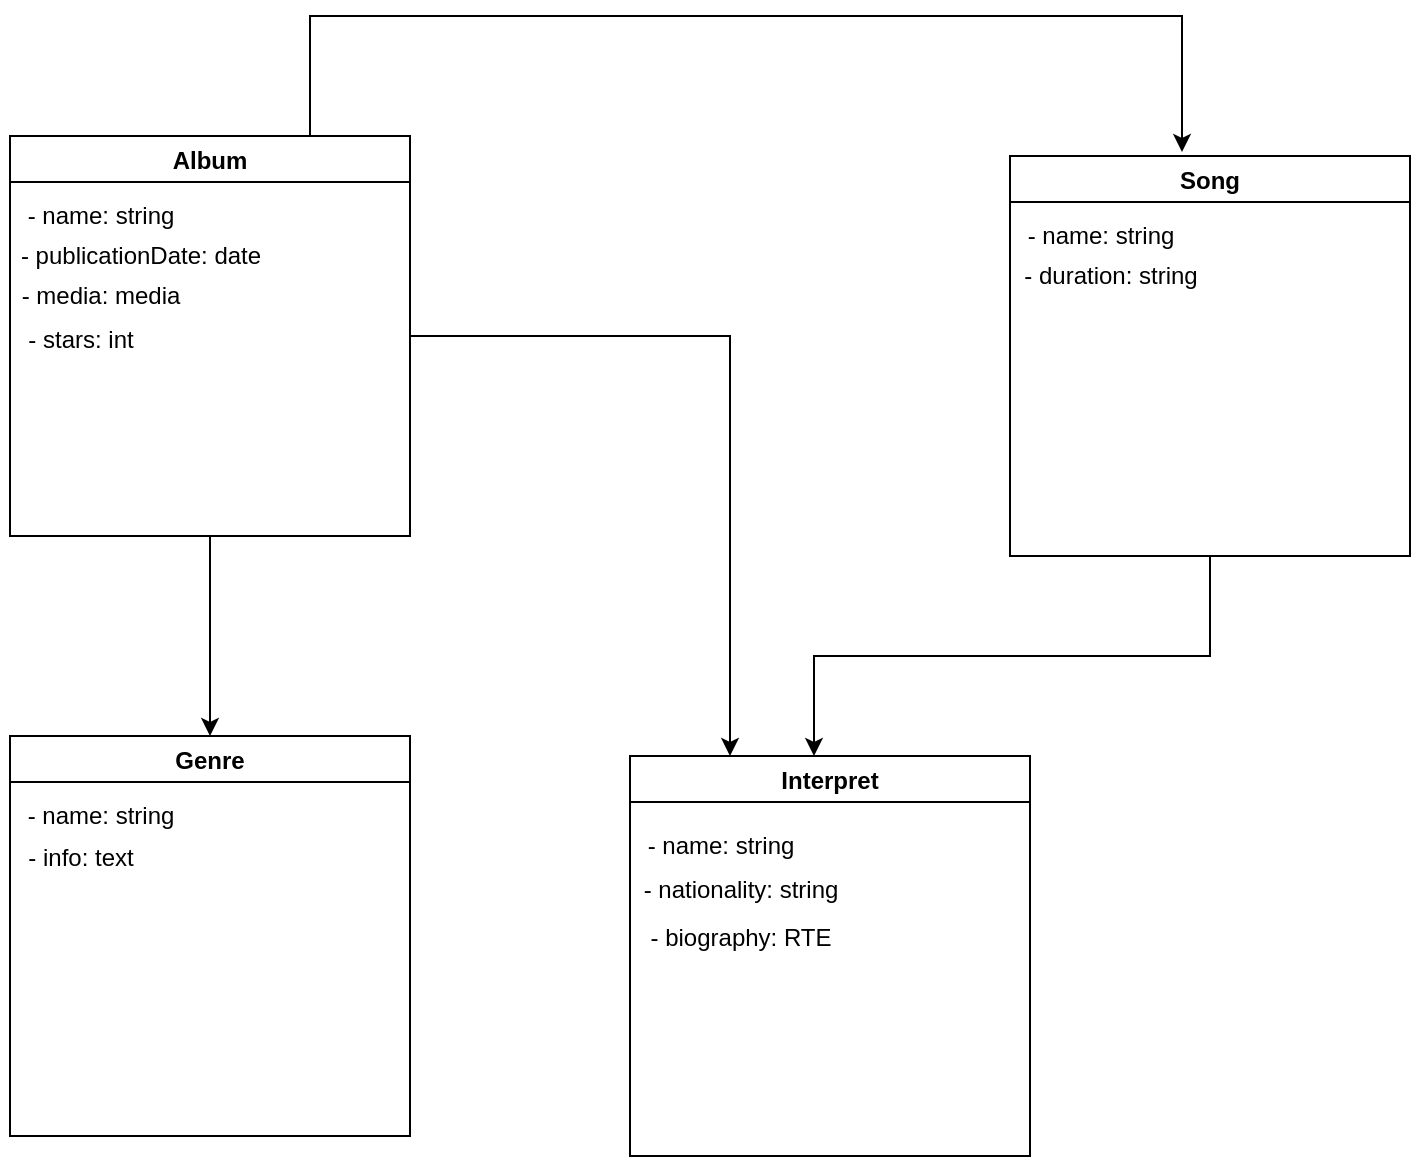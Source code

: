 <mxfile version="16.6.4" type="github" pages="2"><diagram id="QtePVaprWK_kAKJ1ItFh" name="Page-1"><mxGraphModel dx="867" dy="1108" grid="1" gridSize="10" guides="1" tooltips="1" connect="1" arrows="1" fold="1" page="1" pageScale="1" pageWidth="827" pageHeight="1169" math="0" shadow="0"><root><mxCell id="0"/><mxCell id="1" parent="0"/><mxCell id="PrW0b_lZdQNC7OUzNC1I-7" style="edgeStyle=orthogonalEdgeStyle;rounded=0;orthogonalLoop=1;jettySize=auto;html=1;exitX=0.75;exitY=0;exitDx=0;exitDy=0;entryX=0.43;entryY=-0.01;entryDx=0;entryDy=0;entryPerimeter=0;" edge="1" parent="1" source="PrW0b_lZdQNC7OUzNC1I-1" target="PrW0b_lZdQNC7OUzNC1I-9"><mxGeometry relative="1" as="geometry"><mxPoint x="530" y="90" as="targetPoint"/><Array as="points"><mxPoint x="200" y="70"/><mxPoint x="636" y="70"/></Array></mxGeometry></mxCell><mxCell id="PrW0b_lZdQNC7OUzNC1I-21" style="edgeStyle=orthogonalEdgeStyle;rounded=0;orthogonalLoop=1;jettySize=auto;html=1;exitX=1;exitY=0.5;exitDx=0;exitDy=0;entryX=0.25;entryY=0;entryDx=0;entryDy=0;" edge="1" parent="1" source="PrW0b_lZdQNC7OUzNC1I-1" target="PrW0b_lZdQNC7OUzNC1I-13"><mxGeometry relative="1" as="geometry"><mxPoint x="420" y="380" as="targetPoint"/><Array as="points"><mxPoint x="410" y="230"/></Array></mxGeometry></mxCell><mxCell id="PrW0b_lZdQNC7OUzNC1I-22" style="edgeStyle=orthogonalEdgeStyle;rounded=0;orthogonalLoop=1;jettySize=auto;html=1;exitX=0.5;exitY=1;exitDx=0;exitDy=0;entryX=0.5;entryY=0;entryDx=0;entryDy=0;" edge="1" parent="1" source="PrW0b_lZdQNC7OUzNC1I-1" target="PrW0b_lZdQNC7OUzNC1I-16"><mxGeometry relative="1" as="geometry"/></mxCell><mxCell id="PrW0b_lZdQNC7OUzNC1I-1" value="Album" style="swimlane;" vertex="1" parent="1"><mxGeometry x="50" y="130" width="200" height="200" as="geometry"/></mxCell><mxCell id="PrW0b_lZdQNC7OUzNC1I-2" value="- name: string" style="text;html=1;align=center;verticalAlign=middle;resizable=0;points=[];autosize=1;strokeColor=none;fillColor=none;" vertex="1" parent="PrW0b_lZdQNC7OUzNC1I-1"><mxGeometry y="30" width="90" height="20" as="geometry"/></mxCell><mxCell id="PrW0b_lZdQNC7OUzNC1I-3" value="- publicationDate: date" style="text;html=1;align=center;verticalAlign=middle;resizable=0;points=[];autosize=1;strokeColor=none;fillColor=none;" vertex="1" parent="PrW0b_lZdQNC7OUzNC1I-1"><mxGeometry x="-5" y="50" width="140" height="20" as="geometry"/></mxCell><mxCell id="PrW0b_lZdQNC7OUzNC1I-5" value="- media: media" style="text;html=1;align=center;verticalAlign=middle;resizable=0;points=[];autosize=1;strokeColor=none;fillColor=none;" vertex="1" parent="PrW0b_lZdQNC7OUzNC1I-1"><mxGeometry y="70" width="90" height="20" as="geometry"/></mxCell><mxCell id="PrW0b_lZdQNC7OUzNC1I-6" value="- stars: int" style="text;html=1;align=center;verticalAlign=middle;resizable=0;points=[];autosize=1;strokeColor=none;fillColor=none;" vertex="1" parent="PrW0b_lZdQNC7OUzNC1I-1"><mxGeometry y="92" width="70" height="20" as="geometry"/></mxCell><mxCell id="PrW0b_lZdQNC7OUzNC1I-20" style="edgeStyle=orthogonalEdgeStyle;rounded=0;orthogonalLoop=1;jettySize=auto;html=1;entryX=0.46;entryY=0;entryDx=0;entryDy=0;entryPerimeter=0;" edge="1" parent="1" source="PrW0b_lZdQNC7OUzNC1I-9" target="PrW0b_lZdQNC7OUzNC1I-13"><mxGeometry relative="1" as="geometry"/></mxCell><mxCell id="PrW0b_lZdQNC7OUzNC1I-9" value="Song" style="swimlane;" vertex="1" parent="1"><mxGeometry x="550" y="140" width="200" height="200" as="geometry"/></mxCell><mxCell id="PrW0b_lZdQNC7OUzNC1I-10" value="- name: string" style="text;html=1;align=center;verticalAlign=middle;resizable=0;points=[];autosize=1;strokeColor=none;fillColor=none;" vertex="1" parent="PrW0b_lZdQNC7OUzNC1I-9"><mxGeometry y="30" width="90" height="20" as="geometry"/></mxCell><mxCell id="PrW0b_lZdQNC7OUzNC1I-11" value="- duration: string" style="text;html=1;align=center;verticalAlign=middle;resizable=0;points=[];autosize=1;strokeColor=none;fillColor=none;" vertex="1" parent="PrW0b_lZdQNC7OUzNC1I-9"><mxGeometry y="50" width="100" height="20" as="geometry"/></mxCell><mxCell id="PrW0b_lZdQNC7OUzNC1I-13" value="Interpret" style="swimlane;" vertex="1" parent="1"><mxGeometry x="360" y="440" width="200" height="200" as="geometry"/></mxCell><mxCell id="PrW0b_lZdQNC7OUzNC1I-14" value="- name: string" style="text;html=1;align=center;verticalAlign=middle;resizable=0;points=[];autosize=1;strokeColor=none;fillColor=none;" vertex="1" parent="PrW0b_lZdQNC7OUzNC1I-13"><mxGeometry y="35" width="90" height="20" as="geometry"/></mxCell><mxCell id="PrW0b_lZdQNC7OUzNC1I-15" value="- nationality: string" style="text;html=1;align=center;verticalAlign=middle;resizable=0;points=[];autosize=1;strokeColor=none;fillColor=none;" vertex="1" parent="PrW0b_lZdQNC7OUzNC1I-13"><mxGeometry y="57" width="110" height="20" as="geometry"/></mxCell><mxCell id="PrW0b_lZdQNC7OUzNC1I-17" value="- biography: RTE" style="text;html=1;align=center;verticalAlign=middle;resizable=0;points=[];autosize=1;strokeColor=none;fillColor=none;" vertex="1" parent="PrW0b_lZdQNC7OUzNC1I-13"><mxGeometry y="81" width="110" height="20" as="geometry"/></mxCell><mxCell id="PrW0b_lZdQNC7OUzNC1I-16" value="Genre" style="swimlane;" vertex="1" parent="1"><mxGeometry x="50" y="430" width="200" height="200" as="geometry"/></mxCell><mxCell id="PrW0b_lZdQNC7OUzNC1I-18" value="- name: string" style="text;html=1;align=center;verticalAlign=middle;resizable=0;points=[];autosize=1;strokeColor=none;fillColor=none;" vertex="1" parent="PrW0b_lZdQNC7OUzNC1I-16"><mxGeometry y="30" width="90" height="20" as="geometry"/></mxCell><mxCell id="PrW0b_lZdQNC7OUzNC1I-19" value="- info: text" style="text;html=1;align=center;verticalAlign=middle;resizable=0;points=[];autosize=1;strokeColor=none;fillColor=none;" vertex="1" parent="PrW0b_lZdQNC7OUzNC1I-16"><mxGeometry y="51" width="70" height="20" as="geometry"/></mxCell></root></mxGraphModel></diagram><diagram id="RxTgSAQtPZRyhOvXZ2T-" name="Page-2"><mxGraphModel dx="867" dy="1099" grid="1" gridSize="10" guides="1" tooltips="1" connect="1" arrows="1" fold="1" page="1" pageScale="1" pageWidth="827" pageHeight="1169" math="0" shadow="0"><root><mxCell id="XYZBfUIqV31KoNoUFfLz-0"/><mxCell id="XYZBfUIqV31KoNoUFfLz-1" parent="XYZBfUIqV31KoNoUFfLz-0"/></root></mxGraphModel></diagram></mxfile>